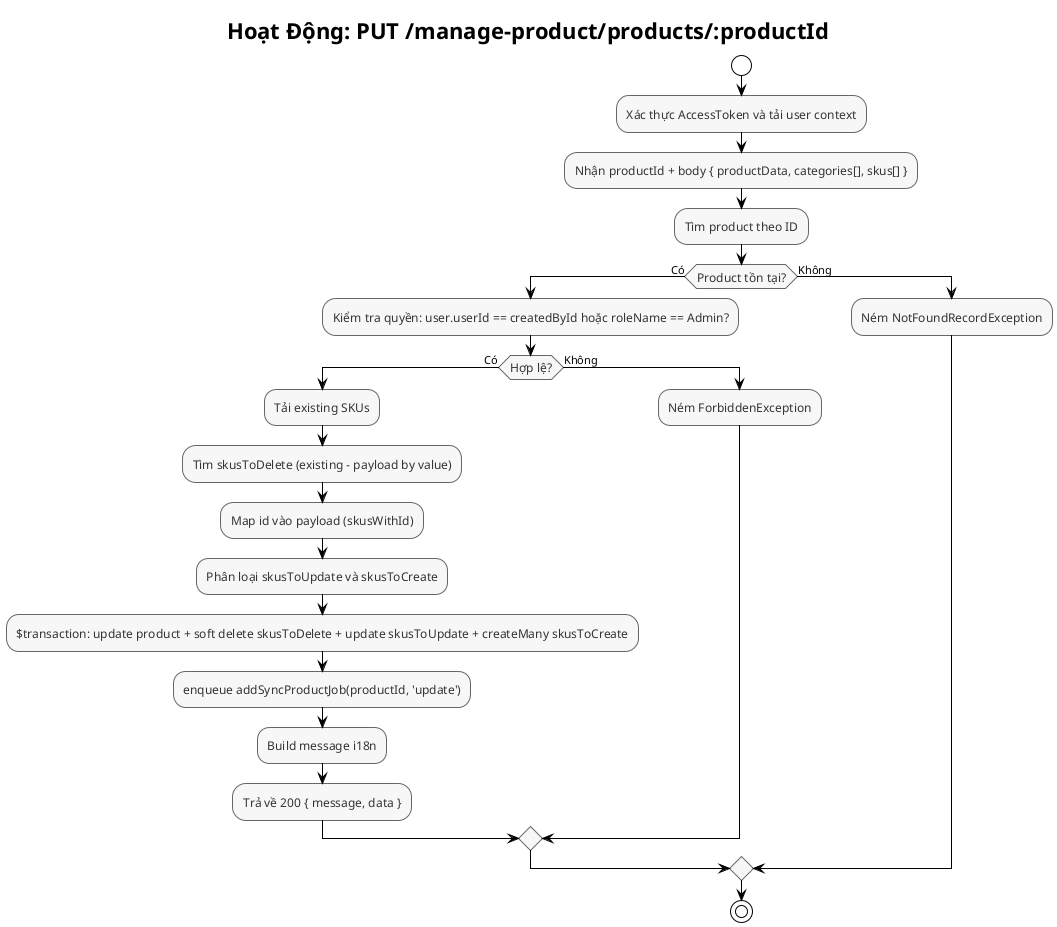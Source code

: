 @startuml Manage Product Update Activity
!theme plain
skinparam backgroundColor #FFFFFF
skinparam activityFontSize 12
skinparam activityFontColor #333333
skinparam activityBorderColor #666666
skinparam activityBackgroundColor #F7F7F7

title Hoạt Động: PUT /manage-product/products/:productId

start
:Xác thực AccessToken và tải user context;
:Nhận productId + body { productData, categories[], skus[] };
:Tìm product theo ID;
if (Product tồn tại?) then (Có)
  :Kiểm tra quyền: user.userId == createdById hoặc roleName == Admin?;
  if (Hợp lệ?) then (Có)
    :Tải existing SKUs;
    :Tìm skusToDelete (existing - payload by value);
    :Map id vào payload (skusWithId);
    :Phân loại skusToUpdate và skusToCreate;
    :$transaction: update product + soft delete skusToDelete + update skusToUpdate + createMany skusToCreate;
    :enqueue addSyncProductJob(productId, 'update');
    :Build message i18n;
    :Trả về 200 { message, data };
  else (Không)
    :Ném ForbiddenException;
  endif
else (Không)
  :Ném NotFoundRecordException;
endif
stop

@enduml


